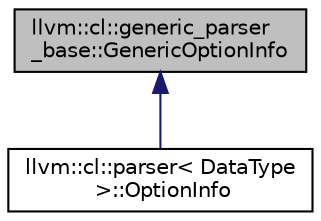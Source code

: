 digraph "llvm::cl::generic_parser_base::GenericOptionInfo"
{
 // LATEX_PDF_SIZE
  bgcolor="transparent";
  edge [fontname="Helvetica",fontsize="10",labelfontname="Helvetica",labelfontsize="10"];
  node [fontname="Helvetica",fontsize="10",shape=record];
  Node1 [label="llvm::cl::generic_parser\l_base::GenericOptionInfo",height=0.2,width=0.4,color="black", fillcolor="grey75", style="filled", fontcolor="black",tooltip=" "];
  Node1 -> Node2 [dir="back",color="midnightblue",fontsize="10",style="solid",fontname="Helvetica"];
  Node2 [label="llvm::cl::parser\< DataType\l \>::OptionInfo",height=0.2,width=0.4,color="black",URL="$classllvm_1_1cl_1_1parser_1_1OptionInfo.html",tooltip=" "];
}

